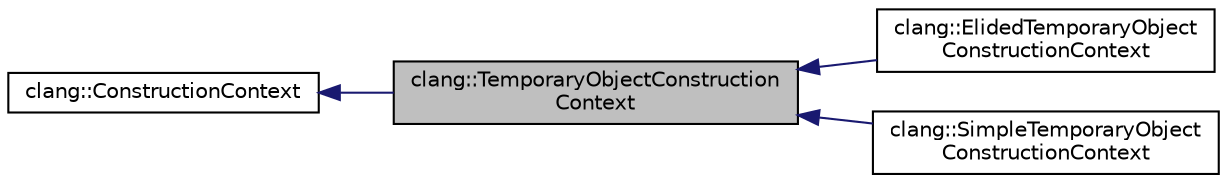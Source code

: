 digraph "clang::TemporaryObjectConstructionContext"
{
 // LATEX_PDF_SIZE
  bgcolor="transparent";
  edge [fontname="Helvetica",fontsize="10",labelfontname="Helvetica",labelfontsize="10"];
  node [fontname="Helvetica",fontsize="10",shape=record];
  rankdir="LR";
  Node1 [label="clang::TemporaryObjectConstruction\lContext",height=0.2,width=0.4,color="black", fillcolor="grey75", style="filled", fontcolor="black",tooltip="Represents a temporary object, eg."];
  Node2 -> Node1 [dir="back",color="midnightblue",fontsize="10",style="solid",fontname="Helvetica"];
  Node2 [label="clang::ConstructionContext",height=0.2,width=0.4,color="black",URL="$classclang_1_1ConstructionContext.html",tooltip="ConstructionContext's subclasses describe different ways of constructing an object in C++."];
  Node1 -> Node3 [dir="back",color="midnightblue",fontsize="10",style="solid",fontname="Helvetica"];
  Node3 [label="clang::ElidedTemporaryObject\lConstructionContext",height=0.2,width=0.4,color="black",URL="$classclang_1_1ElidedTemporaryObjectConstructionContext.html",tooltip="Represents a temporary object that is constructed for the sole purpose of being immediately copied by..."];
  Node1 -> Node4 [dir="back",color="midnightblue",fontsize="10",style="solid",fontname="Helvetica"];
  Node4 [label="clang::SimpleTemporaryObject\lConstructionContext",height=0.2,width=0.4,color="black",URL="$classclang_1_1SimpleTemporaryObjectConstructionContext.html",tooltip="Represents a temporary object that is not constructed for the purpose of being immediately copied/mov..."];
}
